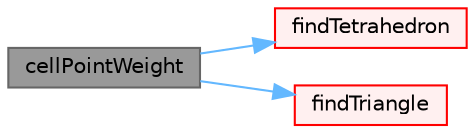 digraph "cellPointWeight"
{
 // LATEX_PDF_SIZE
  bgcolor="transparent";
  edge [fontname=Helvetica,fontsize=10,labelfontname=Helvetica,labelfontsize=10];
  node [fontname=Helvetica,fontsize=10,shape=box,height=0.2,width=0.4];
  rankdir="LR";
  Node1 [id="Node000001",label="cellPointWeight",height=0.2,width=0.4,color="gray40", fillcolor="grey60", style="filled", fontcolor="black",tooltip=" "];
  Node1 -> Node2 [id="edge1_Node000001_Node000002",color="steelblue1",style="solid",tooltip=" "];
  Node2 [id="Node000002",label="findTetrahedron",height=0.2,width=0.4,color="red", fillcolor="#FFF0F0", style="filled",URL="$classFoam_1_1cellPointWeight.html#a04d110a609cd69b19474de418fb1a4cf",tooltip=" "];
  Node1 -> Node23 [id="edge2_Node000001_Node000023",color="steelblue1",style="solid",tooltip=" "];
  Node23 [id="Node000023",label="findTriangle",height=0.2,width=0.4,color="red", fillcolor="#FFF0F0", style="filled",URL="$classFoam_1_1cellPointWeight.html#a20eb498d3295cd0297ddedb866e3cef9",tooltip=" "];
}

